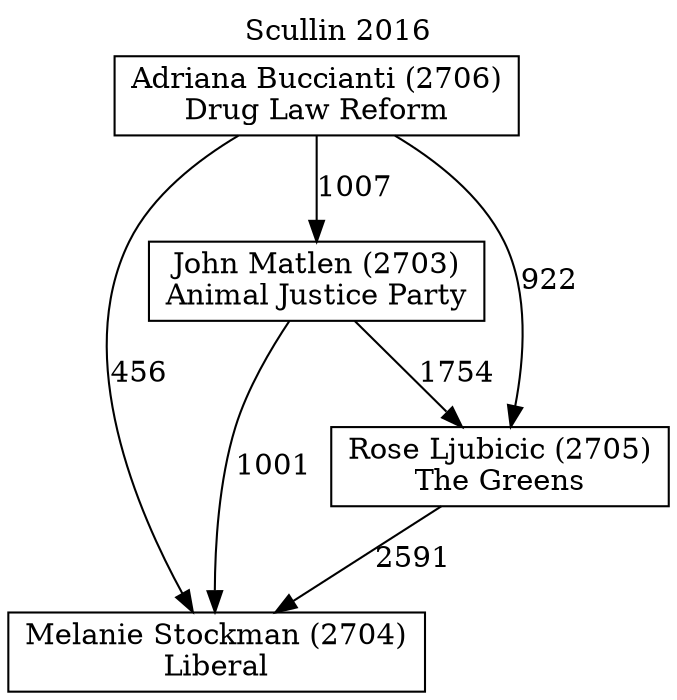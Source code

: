 // House preference flow
digraph "Melanie Stockman (2704)_Scullin_2016" {
	graph [label="Scullin 2016" labelloc=t mclimit=10]
	node [shape=box]
	"John Matlen (2703)" [label="John Matlen (2703)
Animal Justice Party"]
	"Melanie Stockman (2704)" [label="Melanie Stockman (2704)
Liberal"]
	"Rose Ljubicic (2705)" [label="Rose Ljubicic (2705)
The Greens"]
	"Adriana Buccianti (2706)" [label="Adriana Buccianti (2706)
Drug Law Reform"]
	"Adriana Buccianti (2706)" -> "Melanie Stockman (2704)" [label=456]
	"Adriana Buccianti (2706)" -> "Rose Ljubicic (2705)" [label=922]
	"Adriana Buccianti (2706)" -> "John Matlen (2703)" [label=1007]
	"John Matlen (2703)" -> "Rose Ljubicic (2705)" [label=1754]
	"John Matlen (2703)" -> "Melanie Stockman (2704)" [label=1001]
	"Rose Ljubicic (2705)" -> "Melanie Stockman (2704)" [label=2591]
}
